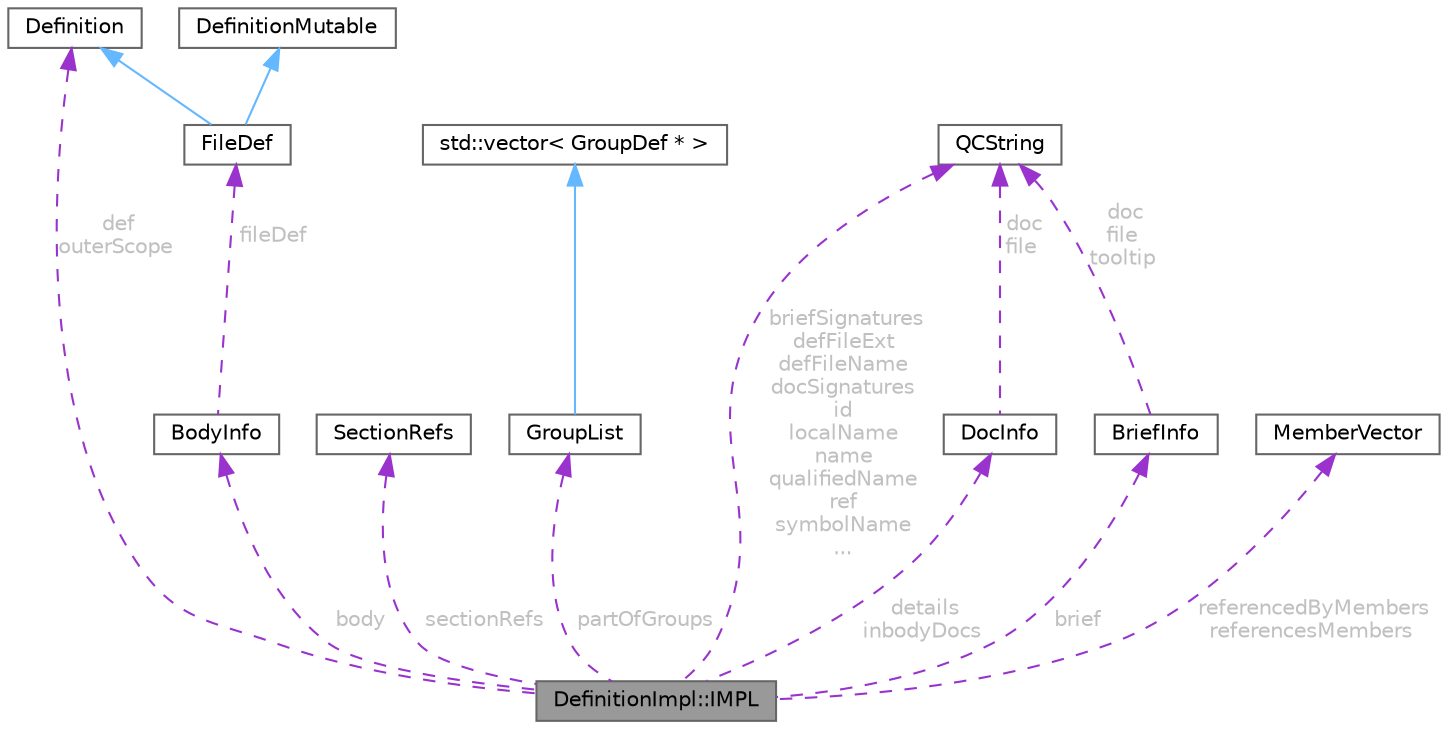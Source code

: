 digraph "DefinitionImpl::IMPL"
{
 // INTERACTIVE_SVG=YES
 // LATEX_PDF_SIZE
  bgcolor="transparent";
  edge [fontname=Helvetica,fontsize=10,labelfontname=Helvetica,labelfontsize=10];
  node [fontname=Helvetica,fontsize=10,shape=box,height=0.2,width=0.4];
  Node1 [id="Node000001",label="DefinitionImpl::IMPL",height=0.2,width=0.4,color="gray40", fillcolor="grey60", style="filled", fontcolor="black",tooltip="Private data associated with a Symbol DefinitionImpl object."];
  Node2 -> Node1 [id="edge1_Node000001_Node000002",dir="back",color="darkorchid3",style="dashed",tooltip=" ",label=" def\nouterScope",fontcolor="grey" ];
  Node2 [id="Node000002",label="Definition",height=0.2,width=0.4,color="gray40", fillcolor="white", style="filled",URL="$d5/dcc/class_definition.html",tooltip="The common base class of all entity definitions found in the sources."];
  Node3 -> Node1 [id="edge2_Node000001_Node000003",dir="back",color="darkorchid3",style="dashed",tooltip=" ",label=" sectionRefs",fontcolor="grey" ];
  Node3 [id="Node000003",label="SectionRefs",height=0.2,width=0.4,color="gray40", fillcolor="white", style="filled",URL="$d1/df9/class_section_refs.html",tooltip="class that represents a list of constant references to sections."];
  Node4 -> Node1 [id="edge3_Node000001_Node000004",dir="back",color="darkorchid3",style="dashed",tooltip=" ",label=" partOfGroups",fontcolor="grey" ];
  Node4 [id="Node000004",label="GroupList",height=0.2,width=0.4,color="gray40", fillcolor="white", style="filled",URL="$d3/d3b/class_group_list.html",tooltip=" "];
  Node5 -> Node4 [id="edge4_Node000004_Node000005",dir="back",color="steelblue1",style="solid",tooltip=" "];
  Node5 [id="Node000005",label="std::vector\< GroupDef * \>",height=0.2,width=0.4,color="gray40", fillcolor="white", style="filled",tooltip=" "];
  Node6 -> Node1 [id="edge5_Node000001_Node000006",dir="back",color="darkorchid3",style="dashed",tooltip=" ",label=" details\ninbodyDocs",fontcolor="grey" ];
  Node6 [id="Node000006",label="DocInfo",height=0.2,width=0.4,color="gray40", fillcolor="white", style="filled",URL="$d7/dd5/struct_doc_info.html",tooltip="Data associated with a detailed description."];
  Node7 -> Node6 [id="edge6_Node000006_Node000007",dir="back",color="darkorchid3",style="dashed",tooltip=" ",label=" doc\nfile",fontcolor="grey" ];
  Node7 [id="Node000007",label="QCString",height=0.2,width=0.4,color="gray40", fillcolor="white", style="filled",URL="$d9/d45/class_q_c_string.html",tooltip="This is an alternative implementation of QCString."];
  Node8 -> Node1 [id="edge7_Node000001_Node000008",dir="back",color="darkorchid3",style="dashed",tooltip=" ",label=" brief",fontcolor="grey" ];
  Node8 [id="Node000008",label="BriefInfo",height=0.2,width=0.4,color="gray40", fillcolor="white", style="filled",URL="$d0/da7/struct_brief_info.html",tooltip="Data associated with a brief description."];
  Node7 -> Node8 [id="edge8_Node000008_Node000007",dir="back",color="darkorchid3",style="dashed",tooltip=" ",label=" doc\nfile\ntooltip",fontcolor="grey" ];
  Node9 -> Node1 [id="edge9_Node000001_Node000009",dir="back",color="darkorchid3",style="dashed",tooltip=" ",label=" body",fontcolor="grey" ];
  Node9 [id="Node000009",label="BodyInfo",height=0.2,width=0.4,color="gray40", fillcolor="white", style="filled",URL="$db/dab/struct_body_info.html",tooltip="Data associated with description found in the body."];
  Node10 -> Node9 [id="edge10_Node000009_Node000010",dir="back",color="darkorchid3",style="dashed",tooltip=" ",label=" fileDef",fontcolor="grey" ];
  Node10 [id="Node000010",label="FileDef",height=0.2,width=0.4,color="gray40", fillcolor="white", style="filled",URL="$de/db0/class_file_def.html",tooltip="A model of a file symbol."];
  Node11 -> Node10 [id="edge11_Node000010_Node000011",dir="back",color="steelblue1",style="solid",tooltip=" "];
  Node11 [id="Node000011",label="DefinitionMutable",height=0.2,width=0.4,color="gray40", fillcolor="white", style="filled",URL="$d0/d46/class_definition_mutable.html",tooltip=" "];
  Node2 -> Node10 [id="edge12_Node000010_Node000002",dir="back",color="steelblue1",style="solid",tooltip=" "];
  Node7 -> Node1 [id="edge13_Node000001_Node000007",dir="back",color="darkorchid3",style="dashed",tooltip=" ",label=" briefSignatures\ndefFileExt\ndefFileName\ndocSignatures\nid\nlocalName\nname\nqualifiedName\nref\nsymbolName\n...",fontcolor="grey" ];
  Node12 -> Node1 [id="edge14_Node000001_Node000012",dir="back",color="darkorchid3",style="dashed",tooltip=" ",label=" referencedByMembers\nreferencesMembers",fontcolor="grey" ];
  Node12 [id="Node000012",label="MemberVector",height=0.2,width=0.4,color="gray40", fillcolor="white", style="filled",URL="$d1/d7d/class_member_vector.html",tooltip="A vector of MemberDef object."];
}
